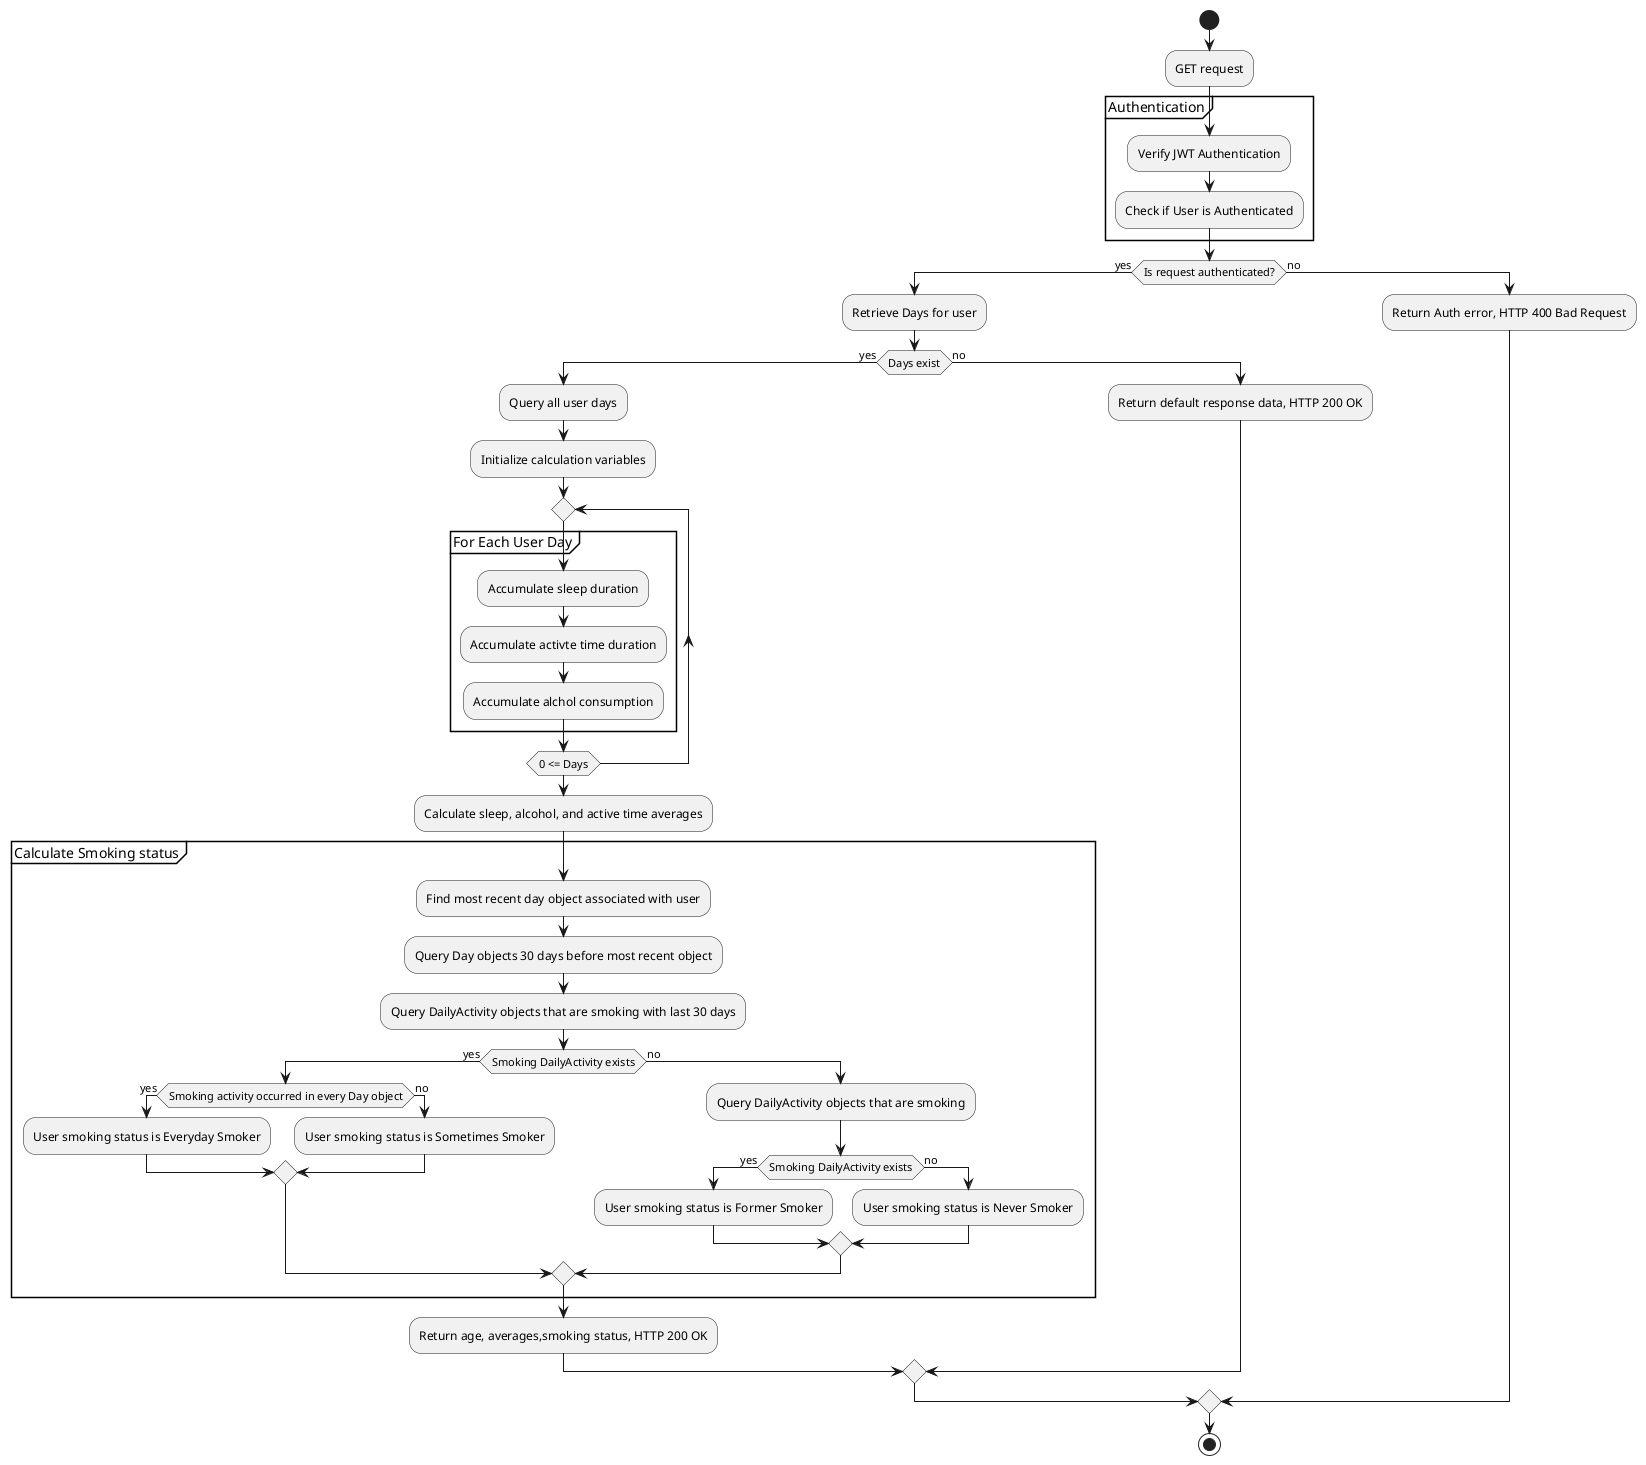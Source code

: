 @startuml ChronicIllnessParametersView
start
:GET request;
partition Authentication {
    :Verify JWT Authentication;
    :Check if User is Authenticated;
}
if (Is request authenticated?) then (yes)
    :Retrieve Days for user;
    if (Days exist) then (yes)
        :Query all user days;
        :Initialize calculation variables;
        
        repeat
        partition "For Each User Day" {
            :Accumulate sleep duration;
            :Accumulate activte time duration;
            :Accumulate alchol consumption;
        }
        repeat while (0 <= Days) -> 
        :Calculate sleep, alcohol, and active time averages;
        
        partition "Calculate Smoking status" {
        :Find most recent day object associated with user;
        :Query Day objects 30 days before most recent object;
        :Query DailyActivity objects that are smoking with last 30 days;
        

        if (Smoking DailyActivity exists) then (yes)
            if (Smoking activity occurred in every Day object) then (yes)
                :User smoking status is Everyday Smoker;
            else (no)
                :User smoking status is Sometimes Smoker;
            endif
        else (no)
            :Query DailyActivity objects that are smoking;
            if (Smoking DailyActivity exists) then (yes)
                :User smoking status is Former Smoker;
            else (no)
                :User smoking status is Never Smoker;
            endif
        endif
        }
        :Return age, averages,smoking status, HTTP 200 OK;
    else (no)
        :Return default response data, HTTP 200 OK;
    endif
else (no)
    :Return Auth error, HTTP 400 Bad Request;
endif
stop
@enduml